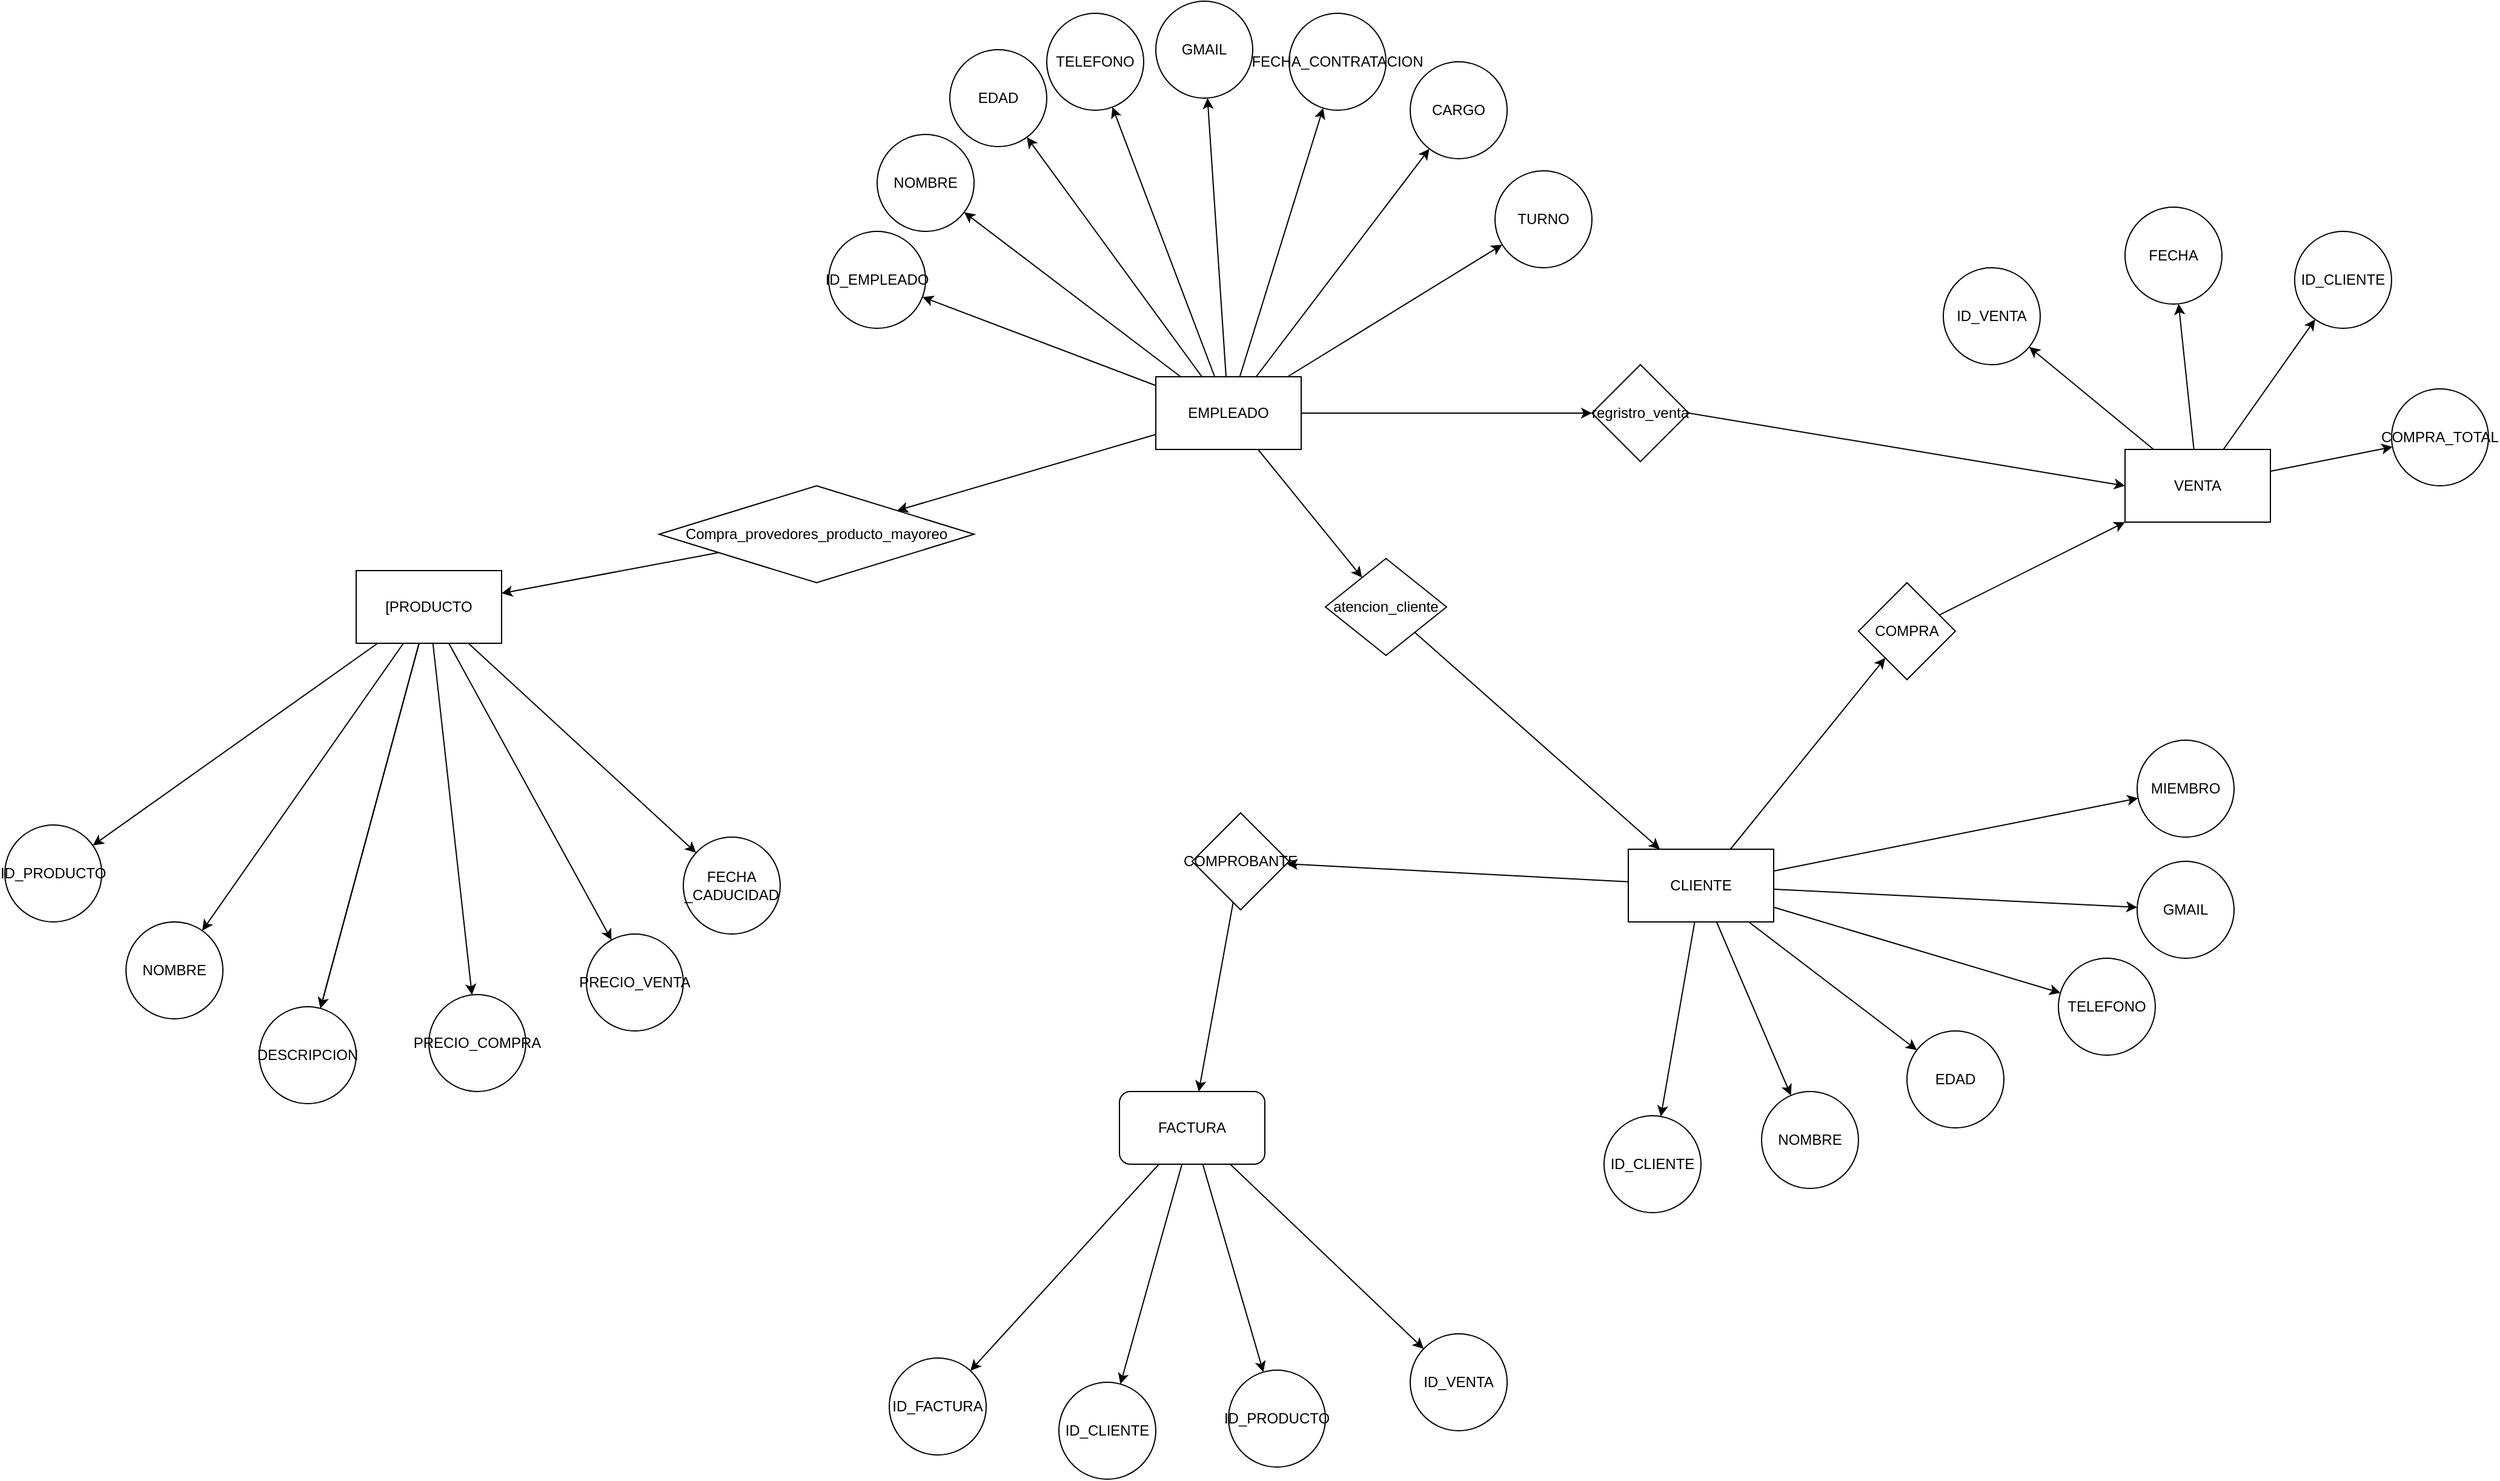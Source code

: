 <mxfile>
    <diagram id="KAITdoHDz1CA9k-zbrS9" name="DIagrama">
        <mxGraphModel dx="1596" dy="1759" grid="1" gridSize="10" guides="1" tooltips="1" connect="1" arrows="1" fold="1" page="1" pageScale="1" pageWidth="850" pageHeight="1100" math="0" shadow="0">
            <root>
                <mxCell id="0"/>
                <mxCell id="1" parent="0"/>
                <mxCell id="4" value="" style="edgeStyle=none;html=1;" parent="1" source="2" target="3" edge="1">
                    <mxGeometry relative="1" as="geometry"/>
                </mxCell>
                <mxCell id="6" value="" style="edgeStyle=none;html=1;" parent="1" source="2" target="5" edge="1">
                    <mxGeometry relative="1" as="geometry"/>
                </mxCell>
                <mxCell id="8" value="" style="edgeStyle=none;html=1;" parent="1" source="2" target="7" edge="1">
                    <mxGeometry relative="1" as="geometry"/>
                </mxCell>
                <mxCell id="10" value="" style="edgeStyle=none;html=1;" parent="1" source="2" target="9" edge="1">
                    <mxGeometry relative="1" as="geometry"/>
                </mxCell>
                <mxCell id="12" value="" style="edgeStyle=none;html=1;" parent="1" source="2" target="11" edge="1">
                    <mxGeometry relative="1" as="geometry"/>
                </mxCell>
                <mxCell id="14" value="" style="edgeStyle=none;html=1;" parent="1" source="2" target="13" edge="1">
                    <mxGeometry relative="1" as="geometry"/>
                </mxCell>
                <mxCell id="16" value="" style="edgeStyle=none;html=1;" parent="1" source="2" target="15" edge="1">
                    <mxGeometry relative="1" as="geometry"/>
                </mxCell>
                <mxCell id="18" value="" style="edgeStyle=none;html=1;" parent="1" source="2" target="17" edge="1">
                    <mxGeometry relative="1" as="geometry"/>
                </mxCell>
                <mxCell id="20" value="" style="edgeStyle=none;html=1;" parent="1" source="2" target="19" edge="1">
                    <mxGeometry relative="1" as="geometry"/>
                </mxCell>
                <mxCell id="22" value="" style="edgeStyle=none;html=1;" parent="1" source="2" target="21" edge="1">
                    <mxGeometry relative="1" as="geometry"/>
                </mxCell>
                <mxCell id="5SLSuMoJE87wLWw-DFAX-82" value="" style="edgeStyle=none;html=1;" parent="1" source="2" target="5SLSuMoJE87wLWw-DFAX-81" edge="1">
                    <mxGeometry relative="1" as="geometry"/>
                </mxCell>
                <mxCell id="2" value="EMPLEADO" style="whiteSpace=wrap;html=1;" parent="1" vertex="1">
                    <mxGeometry x="330" y="300" width="120" height="60" as="geometry"/>
                </mxCell>
                <mxCell id="3" value="ID_EMPLEADO" style="ellipse;whiteSpace=wrap;html=1;" parent="1" vertex="1">
                    <mxGeometry x="60" y="180" width="80" height="80" as="geometry"/>
                </mxCell>
                <mxCell id="5" value="NOMBRE" style="ellipse;whiteSpace=wrap;html=1;" parent="1" vertex="1">
                    <mxGeometry x="100" y="100" width="80" height="80" as="geometry"/>
                </mxCell>
                <mxCell id="7" value="EDAD" style="ellipse;whiteSpace=wrap;html=1;" parent="1" vertex="1">
                    <mxGeometry x="160" y="30" width="80" height="80" as="geometry"/>
                </mxCell>
                <mxCell id="9" value="TELEFONO" style="ellipse;whiteSpace=wrap;html=1;" parent="1" vertex="1">
                    <mxGeometry x="240" width="80" height="80" as="geometry"/>
                </mxCell>
                <mxCell id="11" value="GMAIL" style="ellipse;whiteSpace=wrap;html=1;" parent="1" vertex="1">
                    <mxGeometry x="330" y="-10" width="80" height="80" as="geometry"/>
                </mxCell>
                <mxCell id="13" value="FECHA_CONTRATACION" style="ellipse;whiteSpace=wrap;html=1;" parent="1" vertex="1">
                    <mxGeometry x="440" width="80" height="80" as="geometry"/>
                </mxCell>
                <mxCell id="15" value="CARGO" style="ellipse;whiteSpace=wrap;html=1;" parent="1" vertex="1">
                    <mxGeometry x="540" y="40" width="80" height="80" as="geometry"/>
                </mxCell>
                <mxCell id="17" value="TURNO" style="ellipse;whiteSpace=wrap;html=1;" parent="1" vertex="1">
                    <mxGeometry x="610" y="130" width="80" height="80" as="geometry"/>
                </mxCell>
                <mxCell id="39" value="" style="edgeStyle=none;html=1;" parent="1" source="19" target="38" edge="1">
                    <mxGeometry relative="1" as="geometry"/>
                </mxCell>
                <mxCell id="19" value="atencion_cliente" style="rhombus;whiteSpace=wrap;html=1;" parent="1" vertex="1">
                    <mxGeometry x="470" y="450" width="100" height="80" as="geometry"/>
                </mxCell>
                <mxCell id="24" value="" style="edgeStyle=none;html=1;" parent="1" source="21" target="23" edge="1">
                    <mxGeometry relative="1" as="geometry"/>
                </mxCell>
                <mxCell id="21" value="Compra_provedores_producto_mayoreo" style="rhombus;whiteSpace=wrap;html=1;" parent="1" vertex="1">
                    <mxGeometry x="-80" y="390" width="260" height="80" as="geometry"/>
                </mxCell>
                <mxCell id="26" value="" style="edgeStyle=none;html=1;" parent="1" source="23" target="25" edge="1">
                    <mxGeometry relative="1" as="geometry"/>
                </mxCell>
                <mxCell id="28" value="" style="edgeStyle=none;html=1;" parent="1" source="23" target="27" edge="1">
                    <mxGeometry relative="1" as="geometry"/>
                </mxCell>
                <mxCell id="30" value="" style="edgeStyle=none;html=1;" parent="1" source="23" target="29" edge="1">
                    <mxGeometry relative="1" as="geometry"/>
                </mxCell>
                <mxCell id="31" value="" style="edgeStyle=none;html=1;" parent="1" source="23" target="29" edge="1">
                    <mxGeometry relative="1" as="geometry"/>
                </mxCell>
                <mxCell id="33" value="" style="edgeStyle=none;html=1;" parent="1" source="23" target="32" edge="1">
                    <mxGeometry relative="1" as="geometry"/>
                </mxCell>
                <mxCell id="35" value="" style="edgeStyle=none;html=1;" parent="1" source="23" target="34" edge="1">
                    <mxGeometry relative="1" as="geometry"/>
                </mxCell>
                <mxCell id="37" value="" style="edgeStyle=none;html=1;" parent="1" source="23" target="36" edge="1">
                    <mxGeometry relative="1" as="geometry"/>
                </mxCell>
                <mxCell id="23" value="[PRODUCTO" style="whiteSpace=wrap;html=1;" parent="1" vertex="1">
                    <mxGeometry x="-330" y="460" width="120" height="60" as="geometry"/>
                </mxCell>
                <mxCell id="25" value="ID_PRODUCTO" style="ellipse;whiteSpace=wrap;html=1;" parent="1" vertex="1">
                    <mxGeometry x="-620" y="670" width="80" height="80" as="geometry"/>
                </mxCell>
                <mxCell id="27" value="NOMBRE" style="ellipse;whiteSpace=wrap;html=1;" parent="1" vertex="1">
                    <mxGeometry x="-520" y="750" width="80" height="80" as="geometry"/>
                </mxCell>
                <mxCell id="29" value="DESCRIPCION" style="ellipse;whiteSpace=wrap;html=1;" parent="1" vertex="1">
                    <mxGeometry x="-410" y="820" width="80" height="80" as="geometry"/>
                </mxCell>
                <mxCell id="32" value="PRECIO_COMPRA" style="ellipse;whiteSpace=wrap;html=1;" parent="1" vertex="1">
                    <mxGeometry x="-270" y="810" width="80" height="80" as="geometry"/>
                </mxCell>
                <mxCell id="34" value="PRECIO_VENTA" style="ellipse;whiteSpace=wrap;html=1;" parent="1" vertex="1">
                    <mxGeometry x="-140" y="760" width="80" height="80" as="geometry"/>
                </mxCell>
                <mxCell id="36" value="FECHA _CADUCIDAD" style="ellipse;whiteSpace=wrap;html=1;" parent="1" vertex="1">
                    <mxGeometry x="-60" y="680" width="80" height="80" as="geometry"/>
                </mxCell>
                <mxCell id="41" value="" style="edgeStyle=none;html=1;" parent="1" source="38" target="40" edge="1">
                    <mxGeometry relative="1" as="geometry"/>
                </mxCell>
                <mxCell id="43" value="" style="edgeStyle=none;html=1;" parent="1" source="38" target="42" edge="1">
                    <mxGeometry relative="1" as="geometry"/>
                </mxCell>
                <mxCell id="45" value="" style="edgeStyle=none;html=1;" parent="1" source="38" target="44" edge="1">
                    <mxGeometry relative="1" as="geometry"/>
                </mxCell>
                <mxCell id="48" value="" style="edgeStyle=none;html=1;" parent="1" source="38" target="47" edge="1">
                    <mxGeometry relative="1" as="geometry"/>
                </mxCell>
                <mxCell id="50" value="" style="edgeStyle=none;html=1;" parent="1" source="38" target="49" edge="1">
                    <mxGeometry relative="1" as="geometry"/>
                </mxCell>
                <mxCell id="52" value="" style="edgeStyle=none;html=1;" parent="1" source="38" target="51" edge="1">
                    <mxGeometry relative="1" as="geometry"/>
                </mxCell>
                <mxCell id="56" value="" style="edgeStyle=none;html=1;" parent="1" source="38" target="55" edge="1">
                    <mxGeometry relative="1" as="geometry"/>
                </mxCell>
                <mxCell id="cjuGwHoxbU9ITnp2eZ9m-81" value="" style="edgeStyle=none;html=1;" parent="1" source="38" target="cjuGwHoxbU9ITnp2eZ9m-80" edge="1">
                    <mxGeometry relative="1" as="geometry"/>
                </mxCell>
                <mxCell id="38" value="CLIENTE" style="whiteSpace=wrap;html=1;" parent="1" vertex="1">
                    <mxGeometry x="720" y="690" width="120" height="60" as="geometry"/>
                </mxCell>
                <mxCell id="40" value="ID_CLIENTE" style="ellipse;whiteSpace=wrap;html=1;" parent="1" vertex="1">
                    <mxGeometry x="700" y="910" width="80" height="80" as="geometry"/>
                </mxCell>
                <mxCell id="42" value="NOMBRE" style="ellipse;whiteSpace=wrap;html=1;" parent="1" vertex="1">
                    <mxGeometry x="830" y="890" width="80" height="80" as="geometry"/>
                </mxCell>
                <mxCell id="44" value="GMAIL" style="ellipse;whiteSpace=wrap;html=1;" parent="1" vertex="1">
                    <mxGeometry x="1140" y="700" width="80" height="80" as="geometry"/>
                </mxCell>
                <mxCell id="47" value="TELEFONO" style="ellipse;whiteSpace=wrap;html=1;" parent="1" vertex="1">
                    <mxGeometry x="1075" y="780" width="80" height="80" as="geometry"/>
                </mxCell>
                <mxCell id="49" value="MIEMBRO" style="ellipse;whiteSpace=wrap;html=1;" parent="1" vertex="1">
                    <mxGeometry x="1140" y="600" width="80" height="80" as="geometry"/>
                </mxCell>
                <mxCell id="54" value="" style="edgeStyle=none;html=1;" parent="1" source="51" target="53" edge="1">
                    <mxGeometry relative="1" as="geometry"/>
                </mxCell>
                <mxCell id="51" value="COMPRA" style="rhombus;whiteSpace=wrap;html=1;" parent="1" vertex="1">
                    <mxGeometry x="910" y="470" width="80" height="80" as="geometry"/>
                </mxCell>
                <mxCell id="60" value="" style="edgeStyle=none;html=1;" parent="1" source="53" target="59" edge="1">
                    <mxGeometry relative="1" as="geometry"/>
                </mxCell>
                <mxCell id="62" value="" style="edgeStyle=none;html=1;" parent="1" source="53" target="61" edge="1">
                    <mxGeometry relative="1" as="geometry"/>
                </mxCell>
                <mxCell id="64" value="" style="edgeStyle=none;html=1;" parent="1" source="53" target="63" edge="1">
                    <mxGeometry relative="1" as="geometry"/>
                </mxCell>
                <mxCell id="66" value="" style="edgeStyle=none;html=1;" parent="1" source="53" target="65" edge="1">
                    <mxGeometry relative="1" as="geometry"/>
                </mxCell>
                <mxCell id="53" value="VENTA" style="whiteSpace=wrap;html=1;" parent="1" vertex="1">
                    <mxGeometry x="1130" y="360" width="120" height="60" as="geometry"/>
                </mxCell>
                <mxCell id="58" value="" style="edgeStyle=none;html=1;" parent="1" source="55" target="57" edge="1">
                    <mxGeometry relative="1" as="geometry"/>
                </mxCell>
                <mxCell id="55" value="COMPROBANTE" style="rhombus;whiteSpace=wrap;html=1;" parent="1" vertex="1">
                    <mxGeometry x="360" y="660" width="80" height="80" as="geometry"/>
                </mxCell>
                <mxCell id="70" value="" style="edgeStyle=none;html=1;" parent="1" source="57" target="69" edge="1">
                    <mxGeometry relative="1" as="geometry"/>
                </mxCell>
                <mxCell id="72" value="" style="edgeStyle=none;html=1;" parent="1" source="57" target="71" edge="1">
                    <mxGeometry relative="1" as="geometry"/>
                </mxCell>
                <mxCell id="78" value="" style="edgeStyle=none;html=1;" parent="1" source="57" target="77" edge="1">
                    <mxGeometry relative="1" as="geometry"/>
                </mxCell>
                <mxCell id="80" value="" style="edgeStyle=none;html=1;" parent="1" source="57" target="79" edge="1">
                    <mxGeometry relative="1" as="geometry"/>
                </mxCell>
                <mxCell id="57" value="FACTURA" style="rounded=1;whiteSpace=wrap;html=1;" parent="1" vertex="1">
                    <mxGeometry x="300" y="890" width="120" height="60" as="geometry"/>
                </mxCell>
                <mxCell id="59" value="ID_VENTA" style="ellipse;whiteSpace=wrap;html=1;" parent="1" vertex="1">
                    <mxGeometry x="980" y="210" width="80" height="80" as="geometry"/>
                </mxCell>
                <mxCell id="61" value="FECHA" style="ellipse;whiteSpace=wrap;html=1;" parent="1" vertex="1">
                    <mxGeometry x="1130" y="160" width="80" height="80" as="geometry"/>
                </mxCell>
                <mxCell id="63" value="ID_CLIENTE" style="ellipse;whiteSpace=wrap;html=1;" parent="1" vertex="1">
                    <mxGeometry x="1270" y="180" width="80" height="80" as="geometry"/>
                </mxCell>
                <mxCell id="65" value="COMPRA_TOTAL" style="ellipse;whiteSpace=wrap;html=1;" parent="1" vertex="1">
                    <mxGeometry x="1350" y="310" width="80" height="80" as="geometry"/>
                </mxCell>
                <mxCell id="69" value="ID_FACTURA" style="ellipse;whiteSpace=wrap;html=1;rounded=1;" parent="1" vertex="1">
                    <mxGeometry x="110" y="1110" width="80" height="80" as="geometry"/>
                </mxCell>
                <mxCell id="71" value="ID_CLIENTE" style="ellipse;whiteSpace=wrap;html=1;rounded=1;" parent="1" vertex="1">
                    <mxGeometry x="250" y="1130" width="80" height="80" as="geometry"/>
                </mxCell>
                <mxCell id="77" value="ID_PRODUCTO" style="ellipse;whiteSpace=wrap;html=1;rounded=1;" parent="1" vertex="1">
                    <mxGeometry x="390" y="1120" width="80" height="80" as="geometry"/>
                </mxCell>
                <mxCell id="79" value="ID_VENTA" style="ellipse;whiteSpace=wrap;html=1;rounded=1;" parent="1" vertex="1">
                    <mxGeometry x="540" y="1090" width="80" height="80" as="geometry"/>
                </mxCell>
                <mxCell id="cjuGwHoxbU9ITnp2eZ9m-80" value="EDAD" style="ellipse;whiteSpace=wrap;html=1;" parent="1" vertex="1">
                    <mxGeometry x="950" y="840" width="80" height="80" as="geometry"/>
                </mxCell>
                <mxCell id="5SLSuMoJE87wLWw-DFAX-83" style="edgeStyle=none;html=1;exitX=1;exitY=0.5;exitDx=0;exitDy=0;entryX=0;entryY=0.5;entryDx=0;entryDy=0;" parent="1" source="5SLSuMoJE87wLWw-DFAX-81" target="53" edge="1">
                    <mxGeometry relative="1" as="geometry"/>
                </mxCell>
                <mxCell id="5SLSuMoJE87wLWw-DFAX-81" value="regristro_venta" style="rhombus;whiteSpace=wrap;html=1;" parent="1" vertex="1">
                    <mxGeometry x="690" y="290" width="80" height="80" as="geometry"/>
                </mxCell>
            </root>
        </mxGraphModel>
    </diagram>
    <diagram id="vQ-K1r9YRiDV_854x08m" name="tabla-identidad_relacion">
        <mxGraphModel dx="1635" dy="694" grid="1" gridSize="10" guides="1" tooltips="1" connect="1" arrows="1" fold="1" page="1" pageScale="1" pageWidth="850" pageHeight="1100" math="0" shadow="0">
            <root>
                <mxCell id="0"/>
                <mxCell id="1" parent="0"/>
                <mxCell id="O-jQnwxsiilu7QEKwEUl-1" value="producto" style="shape=table;startSize=30;container=1;collapsible=1;childLayout=tableLayout;fixedRows=1;rowLines=0;fontStyle=1;align=center;resizeLast=1;" parent="1" vertex="1">
                    <mxGeometry x="-250" y="760" width="280" height="210" as="geometry"/>
                </mxCell>
                <mxCell id="O-jQnwxsiilu7QEKwEUl-2" value="" style="shape=tableRow;horizontal=0;startSize=0;swimlaneHead=0;swimlaneBody=0;fillColor=none;collapsible=0;dropTarget=0;points=[[0,0.5],[1,0.5]];portConstraint=eastwest;top=0;left=0;right=0;bottom=1;" parent="O-jQnwxsiilu7QEKwEUl-1" vertex="1">
                    <mxGeometry y="30" width="280" height="30" as="geometry"/>
                </mxCell>
                <mxCell id="O-jQnwxsiilu7QEKwEUl-3" value="PK" style="shape=partialRectangle;connectable=0;fillColor=none;top=0;left=0;bottom=0;right=0;fontStyle=1;overflow=hidden;" parent="O-jQnwxsiilu7QEKwEUl-2" vertex="1">
                    <mxGeometry width="30" height="30" as="geometry">
                        <mxRectangle width="30" height="30" as="alternateBounds"/>
                    </mxGeometry>
                </mxCell>
                <mxCell id="O-jQnwxsiilu7QEKwEUl-4" value="id_producto" style="shape=partialRectangle;connectable=0;fillColor=none;top=0;left=0;bottom=0;right=0;align=left;spacingLeft=6;fontStyle=5;overflow=hidden;" parent="O-jQnwxsiilu7QEKwEUl-2" vertex="1">
                    <mxGeometry x="30" width="250" height="30" as="geometry">
                        <mxRectangle width="250" height="30" as="alternateBounds"/>
                    </mxGeometry>
                </mxCell>
                <mxCell id="O-jQnwxsiilu7QEKwEUl-5" value="" style="shape=tableRow;horizontal=0;startSize=0;swimlaneHead=0;swimlaneBody=0;fillColor=none;collapsible=0;dropTarget=0;points=[[0,0.5],[1,0.5]];portConstraint=eastwest;top=0;left=0;right=0;bottom=0;" parent="O-jQnwxsiilu7QEKwEUl-1" vertex="1">
                    <mxGeometry y="60" width="280" height="30" as="geometry"/>
                </mxCell>
                <mxCell id="O-jQnwxsiilu7QEKwEUl-6" value="" style="shape=partialRectangle;connectable=0;fillColor=none;top=0;left=0;bottom=0;right=0;editable=1;overflow=hidden;" parent="O-jQnwxsiilu7QEKwEUl-5" vertex="1">
                    <mxGeometry width="30" height="30" as="geometry">
                        <mxRectangle width="30" height="30" as="alternateBounds"/>
                    </mxGeometry>
                </mxCell>
                <mxCell id="O-jQnwxsiilu7QEKwEUl-7" value="nombreP varchar(50) not null" style="shape=partialRectangle;connectable=0;fillColor=none;top=0;left=0;bottom=0;right=0;align=left;spacingLeft=6;overflow=hidden;" parent="O-jQnwxsiilu7QEKwEUl-5" vertex="1">
                    <mxGeometry x="30" width="250" height="30" as="geometry">
                        <mxRectangle width="250" height="30" as="alternateBounds"/>
                    </mxGeometry>
                </mxCell>
                <mxCell id="O-jQnwxsiilu7QEKwEUl-8" value="" style="shape=tableRow;horizontal=0;startSize=0;swimlaneHead=0;swimlaneBody=0;fillColor=none;collapsible=0;dropTarget=0;points=[[0,0.5],[1,0.5]];portConstraint=eastwest;top=0;left=0;right=0;bottom=0;" parent="O-jQnwxsiilu7QEKwEUl-1" vertex="1">
                    <mxGeometry y="90" width="280" height="30" as="geometry"/>
                </mxCell>
                <mxCell id="O-jQnwxsiilu7QEKwEUl-9" value="" style="shape=partialRectangle;connectable=0;fillColor=none;top=0;left=0;bottom=0;right=0;editable=1;overflow=hidden;" parent="O-jQnwxsiilu7QEKwEUl-8" vertex="1">
                    <mxGeometry width="30" height="30" as="geometry">
                        <mxRectangle width="30" height="30" as="alternateBounds"/>
                    </mxGeometry>
                </mxCell>
                <mxCell id="O-jQnwxsiilu7QEKwEUl-10" value="Descripccion varchar(100)not null" style="shape=partialRectangle;connectable=0;fillColor=none;top=0;left=0;bottom=0;right=0;align=left;spacingLeft=6;overflow=hidden;" parent="O-jQnwxsiilu7QEKwEUl-8" vertex="1">
                    <mxGeometry x="30" width="250" height="30" as="geometry">
                        <mxRectangle width="250" height="30" as="alternateBounds"/>
                    </mxGeometry>
                </mxCell>
                <mxCell id="O-jQnwxsiilu7QEKwEUl-11" value="" style="shape=tableRow;horizontal=0;startSize=0;swimlaneHead=0;swimlaneBody=0;fillColor=none;collapsible=0;dropTarget=0;points=[[0,0.5],[1,0.5]];portConstraint=eastwest;top=0;left=0;right=0;bottom=0;" parent="O-jQnwxsiilu7QEKwEUl-1" vertex="1">
                    <mxGeometry y="120" width="280" height="30" as="geometry"/>
                </mxCell>
                <mxCell id="O-jQnwxsiilu7QEKwEUl-12" value="" style="shape=partialRectangle;connectable=0;fillColor=none;top=0;left=0;bottom=0;right=0;editable=1;overflow=hidden;" parent="O-jQnwxsiilu7QEKwEUl-11" vertex="1">
                    <mxGeometry width="30" height="30" as="geometry">
                        <mxRectangle width="30" height="30" as="alternateBounds"/>
                    </mxGeometry>
                </mxCell>
                <mxCell id="O-jQnwxsiilu7QEKwEUl-13" value="precio_compra varchar(10)not null" style="shape=partialRectangle;connectable=0;fillColor=none;top=0;left=0;bottom=0;right=0;align=left;spacingLeft=6;overflow=hidden;" parent="O-jQnwxsiilu7QEKwEUl-11" vertex="1">
                    <mxGeometry x="30" width="250" height="30" as="geometry">
                        <mxRectangle width="250" height="30" as="alternateBounds"/>
                    </mxGeometry>
                </mxCell>
                <mxCell id="V_C78a-hYO8oT2ChSjft-1" style="shape=tableRow;horizontal=0;startSize=0;swimlaneHead=0;swimlaneBody=0;fillColor=none;collapsible=0;dropTarget=0;points=[[0,0.5],[1,0.5]];portConstraint=eastwest;top=0;left=0;right=0;bottom=0;" parent="O-jQnwxsiilu7QEKwEUl-1" vertex="1">
                    <mxGeometry y="150" width="280" height="30" as="geometry"/>
                </mxCell>
                <mxCell id="V_C78a-hYO8oT2ChSjft-2" style="shape=partialRectangle;connectable=0;fillColor=none;top=0;left=0;bottom=0;right=0;editable=1;overflow=hidden;" parent="V_C78a-hYO8oT2ChSjft-1" vertex="1">
                    <mxGeometry width="30" height="30" as="geometry">
                        <mxRectangle width="30" height="30" as="alternateBounds"/>
                    </mxGeometry>
                </mxCell>
                <mxCell id="V_C78a-hYO8oT2ChSjft-3" value="precio_venta varchar(10)not null" style="shape=partialRectangle;connectable=0;fillColor=none;top=0;left=0;bottom=0;right=0;align=left;spacingLeft=6;overflow=hidden;" parent="V_C78a-hYO8oT2ChSjft-1" vertex="1">
                    <mxGeometry x="30" width="250" height="30" as="geometry">
                        <mxRectangle width="250" height="30" as="alternateBounds"/>
                    </mxGeometry>
                </mxCell>
                <mxCell id="V_C78a-hYO8oT2ChSjft-4" style="shape=tableRow;horizontal=0;startSize=0;swimlaneHead=0;swimlaneBody=0;fillColor=none;collapsible=0;dropTarget=0;points=[[0,0.5],[1,0.5]];portConstraint=eastwest;top=0;left=0;right=0;bottom=0;" parent="O-jQnwxsiilu7QEKwEUl-1" vertex="1">
                    <mxGeometry y="180" width="280" height="30" as="geometry"/>
                </mxCell>
                <mxCell id="V_C78a-hYO8oT2ChSjft-5" style="shape=partialRectangle;connectable=0;fillColor=none;top=0;left=0;bottom=0;right=0;editable=1;overflow=hidden;" parent="V_C78a-hYO8oT2ChSjft-4" vertex="1">
                    <mxGeometry width="30" height="30" as="geometry">
                        <mxRectangle width="30" height="30" as="alternateBounds"/>
                    </mxGeometry>
                </mxCell>
                <mxCell id="V_C78a-hYO8oT2ChSjft-6" value="Fecha_Caducidad varchar(50) not null" style="shape=partialRectangle;connectable=0;fillColor=none;top=0;left=0;bottom=0;right=0;align=left;spacingLeft=6;overflow=hidden;" parent="V_C78a-hYO8oT2ChSjft-4" vertex="1">
                    <mxGeometry x="30" width="250" height="30" as="geometry">
                        <mxRectangle width="250" height="30" as="alternateBounds"/>
                    </mxGeometry>
                </mxCell>
                <mxCell id="O-jQnwxsiilu7QEKwEUl-14" value="empleado" style="shape=table;startSize=30;container=1;collapsible=1;childLayout=tableLayout;fixedRows=1;rowLines=0;fontStyle=1;align=center;resizeLast=1;" parent="1" vertex="1">
                    <mxGeometry x="-440" y="320" width="370" height="330" as="geometry">
                        <mxRectangle x="90" y="140" width="100" height="30" as="alternateBounds"/>
                    </mxGeometry>
                </mxCell>
                <mxCell id="O-jQnwxsiilu7QEKwEUl-15" value="" style="shape=tableRow;horizontal=0;startSize=0;swimlaneHead=0;swimlaneBody=0;fillColor=none;collapsible=0;dropTarget=0;points=[[0,0.5],[1,0.5]];portConstraint=eastwest;top=0;left=0;right=0;bottom=1;" parent="O-jQnwxsiilu7QEKwEUl-14" vertex="1">
                    <mxGeometry y="30" width="370" height="30" as="geometry"/>
                </mxCell>
                <mxCell id="O-jQnwxsiilu7QEKwEUl-16" value="PK" style="shape=partialRectangle;connectable=0;fillColor=none;top=0;left=0;bottom=0;right=0;fontStyle=1;overflow=hidden;" parent="O-jQnwxsiilu7QEKwEUl-15" vertex="1">
                    <mxGeometry width="30" height="30" as="geometry">
                        <mxRectangle width="30" height="30" as="alternateBounds"/>
                    </mxGeometry>
                </mxCell>
                <mxCell id="O-jQnwxsiilu7QEKwEUl-17" value="id_empleado" style="shape=partialRectangle;connectable=0;fillColor=none;top=0;left=0;bottom=0;right=0;align=left;spacingLeft=6;fontStyle=5;overflow=hidden;" parent="O-jQnwxsiilu7QEKwEUl-15" vertex="1">
                    <mxGeometry x="30" width="340" height="30" as="geometry">
                        <mxRectangle width="340" height="30" as="alternateBounds"/>
                    </mxGeometry>
                </mxCell>
                <mxCell id="O-jQnwxsiilu7QEKwEUl-18" value="" style="shape=tableRow;horizontal=0;startSize=0;swimlaneHead=0;swimlaneBody=0;fillColor=none;collapsible=0;dropTarget=0;points=[[0,0.5],[1,0.5]];portConstraint=eastwest;top=0;left=0;right=0;bottom=0;" parent="O-jQnwxsiilu7QEKwEUl-14" vertex="1">
                    <mxGeometry y="60" width="370" height="30" as="geometry"/>
                </mxCell>
                <mxCell id="O-jQnwxsiilu7QEKwEUl-19" value="" style="shape=partialRectangle;connectable=0;fillColor=none;top=0;left=0;bottom=0;right=0;editable=1;overflow=hidden;" parent="O-jQnwxsiilu7QEKwEUl-18" vertex="1">
                    <mxGeometry width="30" height="30" as="geometry">
                        <mxRectangle width="30" height="30" as="alternateBounds"/>
                    </mxGeometry>
                </mxCell>
                <mxCell id="O-jQnwxsiilu7QEKwEUl-20" value="nombreE varchar(50) not null" style="shape=partialRectangle;connectable=0;fillColor=none;top=0;left=0;bottom=0;right=0;align=left;spacingLeft=6;overflow=hidden;" parent="O-jQnwxsiilu7QEKwEUl-18" vertex="1">
                    <mxGeometry x="30" width="340" height="30" as="geometry">
                        <mxRectangle width="340" height="30" as="alternateBounds"/>
                    </mxGeometry>
                </mxCell>
                <mxCell id="O-jQnwxsiilu7QEKwEUl-21" value="" style="shape=tableRow;horizontal=0;startSize=0;swimlaneHead=0;swimlaneBody=0;fillColor=none;collapsible=0;dropTarget=0;points=[[0,0.5],[1,0.5]];portConstraint=eastwest;top=0;left=0;right=0;bottom=0;" parent="O-jQnwxsiilu7QEKwEUl-14" vertex="1">
                    <mxGeometry y="90" width="370" height="30" as="geometry"/>
                </mxCell>
                <mxCell id="O-jQnwxsiilu7QEKwEUl-22" value="" style="shape=partialRectangle;connectable=0;fillColor=none;top=0;left=0;bottom=0;right=0;editable=1;overflow=hidden;" parent="O-jQnwxsiilu7QEKwEUl-21" vertex="1">
                    <mxGeometry width="30" height="30" as="geometry">
                        <mxRectangle width="30" height="30" as="alternateBounds"/>
                    </mxGeometry>
                </mxCell>
                <mxCell id="O-jQnwxsiilu7QEKwEUl-23" value="edad varchar(3)not null" style="shape=partialRectangle;connectable=0;fillColor=none;top=0;left=0;bottom=0;right=0;align=left;spacingLeft=6;overflow=hidden;" parent="O-jQnwxsiilu7QEKwEUl-21" vertex="1">
                    <mxGeometry x="30" width="340" height="30" as="geometry">
                        <mxRectangle width="340" height="30" as="alternateBounds"/>
                    </mxGeometry>
                </mxCell>
                <mxCell id="O-jQnwxsiilu7QEKwEUl-24" value="" style="shape=tableRow;horizontal=0;startSize=0;swimlaneHead=0;swimlaneBody=0;fillColor=none;collapsible=0;dropTarget=0;points=[[0,0.5],[1,0.5]];portConstraint=eastwest;top=0;left=0;right=0;bottom=0;" parent="O-jQnwxsiilu7QEKwEUl-14" vertex="1">
                    <mxGeometry y="120" width="370" height="30" as="geometry"/>
                </mxCell>
                <mxCell id="O-jQnwxsiilu7QEKwEUl-25" value="" style="shape=partialRectangle;connectable=0;fillColor=none;top=0;left=0;bottom=0;right=0;editable=1;overflow=hidden;" parent="O-jQnwxsiilu7QEKwEUl-24" vertex="1">
                    <mxGeometry width="30" height="30" as="geometry">
                        <mxRectangle width="30" height="30" as="alternateBounds"/>
                    </mxGeometry>
                </mxCell>
                <mxCell id="O-jQnwxsiilu7QEKwEUl-26" value="telefono varchar(10)not null" style="shape=partialRectangle;connectable=0;fillColor=none;top=0;left=0;bottom=0;right=0;align=left;spacingLeft=6;overflow=hidden;" parent="O-jQnwxsiilu7QEKwEUl-24" vertex="1">
                    <mxGeometry x="30" width="340" height="30" as="geometry">
                        <mxRectangle width="340" height="30" as="alternateBounds"/>
                    </mxGeometry>
                </mxCell>
                <mxCell id="V_C78a-hYO8oT2ChSjft-7" value="" style="shape=tableRow;horizontal=0;startSize=0;swimlaneHead=0;swimlaneBody=0;fillColor=none;collapsible=0;dropTarget=0;points=[[0,0.5],[1,0.5]];portConstraint=eastwest;top=0;left=0;right=0;bottom=0;" parent="O-jQnwxsiilu7QEKwEUl-14" vertex="1">
                    <mxGeometry y="150" width="370" height="30" as="geometry"/>
                </mxCell>
                <mxCell id="V_C78a-hYO8oT2ChSjft-8" value="" style="shape=partialRectangle;connectable=0;fillColor=none;top=0;left=0;bottom=0;right=0;editable=1;overflow=hidden;" parent="V_C78a-hYO8oT2ChSjft-7" vertex="1">
                    <mxGeometry width="30" height="30" as="geometry">
                        <mxRectangle width="30" height="30" as="alternateBounds"/>
                    </mxGeometry>
                </mxCell>
                <mxCell id="V_C78a-hYO8oT2ChSjft-9" value="telefono varchar(10)not null" style="shape=partialRectangle;connectable=0;fillColor=none;top=0;left=0;bottom=0;right=0;align=left;spacingLeft=6;overflow=hidden;" parent="V_C78a-hYO8oT2ChSjft-7" vertex="1">
                    <mxGeometry x="30" width="340" height="30" as="geometry">
                        <mxRectangle width="340" height="30" as="alternateBounds"/>
                    </mxGeometry>
                </mxCell>
                <mxCell id="ygcC2NMuRw1vX1dHDuek-1" style="shape=tableRow;horizontal=0;startSize=0;swimlaneHead=0;swimlaneBody=0;fillColor=none;collapsible=0;dropTarget=0;points=[[0,0.5],[1,0.5]];portConstraint=eastwest;top=0;left=0;right=0;bottom=0;" parent="O-jQnwxsiilu7QEKwEUl-14" vertex="1">
                    <mxGeometry y="180" width="370" height="30" as="geometry"/>
                </mxCell>
                <mxCell id="ygcC2NMuRw1vX1dHDuek-2" style="shape=partialRectangle;connectable=0;fillColor=none;top=0;left=0;bottom=0;right=0;editable=1;overflow=hidden;" parent="ygcC2NMuRw1vX1dHDuek-1" vertex="1">
                    <mxGeometry width="30" height="30" as="geometry">
                        <mxRectangle width="30" height="30" as="alternateBounds"/>
                    </mxGeometry>
                </mxCell>
                <mxCell id="ygcC2NMuRw1vX1dHDuek-3" value="email varchar(50)not null" style="shape=partialRectangle;connectable=0;fillColor=none;top=0;left=0;bottom=0;right=0;align=left;spacingLeft=6;overflow=hidden;" parent="ygcC2NMuRw1vX1dHDuek-1" vertex="1">
                    <mxGeometry x="30" width="340" height="30" as="geometry">
                        <mxRectangle width="340" height="30" as="alternateBounds"/>
                    </mxGeometry>
                </mxCell>
                <mxCell id="ygcC2NMuRw1vX1dHDuek-7" style="shape=tableRow;horizontal=0;startSize=0;swimlaneHead=0;swimlaneBody=0;fillColor=none;collapsible=0;dropTarget=0;points=[[0,0.5],[1,0.5]];portConstraint=eastwest;top=0;left=0;right=0;bottom=0;" parent="O-jQnwxsiilu7QEKwEUl-14" vertex="1">
                    <mxGeometry y="210" width="370" height="30" as="geometry"/>
                </mxCell>
                <mxCell id="ygcC2NMuRw1vX1dHDuek-8" style="shape=partialRectangle;connectable=0;fillColor=none;top=0;left=0;bottom=0;right=0;editable=1;overflow=hidden;" parent="ygcC2NMuRw1vX1dHDuek-7" vertex="1">
                    <mxGeometry width="30" height="30" as="geometry">
                        <mxRectangle width="30" height="30" as="alternateBounds"/>
                    </mxGeometry>
                </mxCell>
                <mxCell id="ygcC2NMuRw1vX1dHDuek-9" value="direccion varchar(100) not null" style="shape=partialRectangle;connectable=0;fillColor=none;top=0;left=0;bottom=0;right=0;align=left;spacingLeft=6;overflow=hidden;" parent="ygcC2NMuRw1vX1dHDuek-7" vertex="1">
                    <mxGeometry x="30" width="340" height="30" as="geometry">
                        <mxRectangle width="340" height="30" as="alternateBounds"/>
                    </mxGeometry>
                </mxCell>
                <mxCell id="ygcC2NMuRw1vX1dHDuek-4" style="shape=tableRow;horizontal=0;startSize=0;swimlaneHead=0;swimlaneBody=0;fillColor=none;collapsible=0;dropTarget=0;points=[[0,0.5],[1,0.5]];portConstraint=eastwest;top=0;left=0;right=0;bottom=0;" parent="O-jQnwxsiilu7QEKwEUl-14" vertex="1">
                    <mxGeometry y="240" width="370" height="30" as="geometry"/>
                </mxCell>
                <mxCell id="ygcC2NMuRw1vX1dHDuek-5" style="shape=partialRectangle;connectable=0;fillColor=none;top=0;left=0;bottom=0;right=0;editable=1;overflow=hidden;" parent="ygcC2NMuRw1vX1dHDuek-4" vertex="1">
                    <mxGeometry width="30" height="30" as="geometry">
                        <mxRectangle width="30" height="30" as="alternateBounds"/>
                    </mxGeometry>
                </mxCell>
                <mxCell id="ygcC2NMuRw1vX1dHDuek-6" value="fecha_contratacion varchar(50) NOT NULL" style="shape=partialRectangle;connectable=0;fillColor=none;top=0;left=0;bottom=0;right=0;align=left;spacingLeft=6;overflow=hidden;" parent="ygcC2NMuRw1vX1dHDuek-4" vertex="1">
                    <mxGeometry x="30" width="340" height="30" as="geometry">
                        <mxRectangle width="340" height="30" as="alternateBounds"/>
                    </mxGeometry>
                </mxCell>
                <mxCell id="JKB0btH6j45icd9QkJ9E-1" style="shape=tableRow;horizontal=0;startSize=0;swimlaneHead=0;swimlaneBody=0;fillColor=none;collapsible=0;dropTarget=0;points=[[0,0.5],[1,0.5]];portConstraint=eastwest;top=0;left=0;right=0;bottom=0;" parent="O-jQnwxsiilu7QEKwEUl-14" vertex="1">
                    <mxGeometry y="270" width="370" height="30" as="geometry"/>
                </mxCell>
                <mxCell id="JKB0btH6j45icd9QkJ9E-2" style="shape=partialRectangle;connectable=0;fillColor=none;top=0;left=0;bottom=0;right=0;editable=1;overflow=hidden;" parent="JKB0btH6j45icd9QkJ9E-1" vertex="1">
                    <mxGeometry width="30" height="30" as="geometry">
                        <mxRectangle width="30" height="30" as="alternateBounds"/>
                    </mxGeometry>
                </mxCell>
                <mxCell id="JKB0btH6j45icd9QkJ9E-3" value="turno enum('matutino','vespertino')" style="shape=partialRectangle;connectable=0;fillColor=none;top=0;left=0;bottom=0;right=0;align=left;spacingLeft=6;overflow=hidden;" parent="JKB0btH6j45icd9QkJ9E-1" vertex="1">
                    <mxGeometry x="30" width="340" height="30" as="geometry">
                        <mxRectangle width="340" height="30" as="alternateBounds"/>
                    </mxGeometry>
                </mxCell>
                <mxCell id="OJKyKQGAV-b5rBL14UOD-3" style="shape=tableRow;horizontal=0;startSize=0;swimlaneHead=0;swimlaneBody=0;fillColor=none;collapsible=0;dropTarget=0;points=[[0,0.5],[1,0.5]];portConstraint=eastwest;top=0;left=0;right=0;bottom=0;" parent="O-jQnwxsiilu7QEKwEUl-14" vertex="1">
                    <mxGeometry y="300" width="370" height="30" as="geometry"/>
                </mxCell>
                <mxCell id="OJKyKQGAV-b5rBL14UOD-4" style="shape=partialRectangle;connectable=0;fillColor=none;top=0;left=0;bottom=0;right=0;editable=1;overflow=hidden;" parent="OJKyKQGAV-b5rBL14UOD-3" vertex="1">
                    <mxGeometry width="30" height="30" as="geometry">
                        <mxRectangle width="30" height="30" as="alternateBounds"/>
                    </mxGeometry>
                </mxCell>
                <mxCell id="OJKyKQGAV-b5rBL14UOD-5" value="cargo enum('Gerente','Administrador','Empleado','Limpieza')" style="shape=partialRectangle;connectable=0;fillColor=none;top=0;left=0;bottom=0;right=0;align=left;spacingLeft=6;overflow=hidden;" parent="OJKyKQGAV-b5rBL14UOD-3" vertex="1">
                    <mxGeometry x="30" width="340" height="30" as="geometry">
                        <mxRectangle width="340" height="30" as="alternateBounds"/>
                    </mxGeometry>
                </mxCell>
                <mxCell id="0-u0YSfW-ICjUn3HmeKq-2" value="cliente" style="shape=table;startSize=30;container=1;collapsible=1;childLayout=tableLayout;fixedRows=1;rowLines=0;fontStyle=1;align=center;resizeLast=1;" parent="1" vertex="1">
                    <mxGeometry x="610" y="290" width="210" height="210" as="geometry"/>
                </mxCell>
                <mxCell id="0-u0YSfW-ICjUn3HmeKq-3" value="" style="shape=tableRow;horizontal=0;startSize=0;swimlaneHead=0;swimlaneBody=0;fillColor=none;collapsible=0;dropTarget=0;points=[[0,0.5],[1,0.5]];portConstraint=eastwest;top=0;left=0;right=0;bottom=1;" parent="0-u0YSfW-ICjUn3HmeKq-2" vertex="1">
                    <mxGeometry y="30" width="210" height="30" as="geometry"/>
                </mxCell>
                <mxCell id="0-u0YSfW-ICjUn3HmeKq-4" value="PK" style="shape=partialRectangle;connectable=0;fillColor=none;top=0;left=0;bottom=0;right=0;fontStyle=1;overflow=hidden;" parent="0-u0YSfW-ICjUn3HmeKq-3" vertex="1">
                    <mxGeometry width="30" height="30" as="geometry">
                        <mxRectangle width="30" height="30" as="alternateBounds"/>
                    </mxGeometry>
                </mxCell>
                <mxCell id="0-u0YSfW-ICjUn3HmeKq-5" value="id_cliente" style="shape=partialRectangle;connectable=0;fillColor=none;top=0;left=0;bottom=0;right=0;align=left;spacingLeft=6;fontStyle=5;overflow=hidden;" parent="0-u0YSfW-ICjUn3HmeKq-3" vertex="1">
                    <mxGeometry x="30" width="180" height="30" as="geometry">
                        <mxRectangle width="180" height="30" as="alternateBounds"/>
                    </mxGeometry>
                </mxCell>
                <mxCell id="0-u0YSfW-ICjUn3HmeKq-6" value="" style="shape=tableRow;horizontal=0;startSize=0;swimlaneHead=0;swimlaneBody=0;fillColor=none;collapsible=0;dropTarget=0;points=[[0,0.5],[1,0.5]];portConstraint=eastwest;top=0;left=0;right=0;bottom=0;" parent="0-u0YSfW-ICjUn3HmeKq-2" vertex="1">
                    <mxGeometry y="60" width="210" height="30" as="geometry"/>
                </mxCell>
                <mxCell id="0-u0YSfW-ICjUn3HmeKq-7" value="" style="shape=partialRectangle;connectable=0;fillColor=none;top=0;left=0;bottom=0;right=0;editable=1;overflow=hidden;" parent="0-u0YSfW-ICjUn3HmeKq-6" vertex="1">
                    <mxGeometry width="30" height="30" as="geometry">
                        <mxRectangle width="30" height="30" as="alternateBounds"/>
                    </mxGeometry>
                </mxCell>
                <mxCell id="0-u0YSfW-ICjUn3HmeKq-8" value="nombrec varchar(50) not null" style="shape=partialRectangle;connectable=0;fillColor=none;top=0;left=0;bottom=0;right=0;align=left;spacingLeft=6;overflow=hidden;" parent="0-u0YSfW-ICjUn3HmeKq-6" vertex="1">
                    <mxGeometry x="30" width="180" height="30" as="geometry">
                        <mxRectangle width="180" height="30" as="alternateBounds"/>
                    </mxGeometry>
                </mxCell>
                <mxCell id="0-u0YSfW-ICjUn3HmeKq-9" value="" style="shape=tableRow;horizontal=0;startSize=0;swimlaneHead=0;swimlaneBody=0;fillColor=none;collapsible=0;dropTarget=0;points=[[0,0.5],[1,0.5]];portConstraint=eastwest;top=0;left=0;right=0;bottom=0;" parent="0-u0YSfW-ICjUn3HmeKq-2" vertex="1">
                    <mxGeometry y="90" width="210" height="30" as="geometry"/>
                </mxCell>
                <mxCell id="0-u0YSfW-ICjUn3HmeKq-10" value="" style="shape=partialRectangle;connectable=0;fillColor=none;top=0;left=0;bottom=0;right=0;editable=1;overflow=hidden;" parent="0-u0YSfW-ICjUn3HmeKq-9" vertex="1">
                    <mxGeometry width="30" height="30" as="geometry">
                        <mxRectangle width="30" height="30" as="alternateBounds"/>
                    </mxGeometry>
                </mxCell>
                <mxCell id="0-u0YSfW-ICjUn3HmeKq-11" value="edad varchar(3)not null" style="shape=partialRectangle;connectable=0;fillColor=none;top=0;left=0;bottom=0;right=0;align=left;spacingLeft=6;overflow=hidden;" parent="0-u0YSfW-ICjUn3HmeKq-9" vertex="1">
                    <mxGeometry x="30" width="180" height="30" as="geometry">
                        <mxRectangle width="180" height="30" as="alternateBounds"/>
                    </mxGeometry>
                </mxCell>
                <mxCell id="0-u0YSfW-ICjUn3HmeKq-12" value="" style="shape=tableRow;horizontal=0;startSize=0;swimlaneHead=0;swimlaneBody=0;fillColor=none;collapsible=0;dropTarget=0;points=[[0,0.5],[1,0.5]];portConstraint=eastwest;top=0;left=0;right=0;bottom=0;" parent="0-u0YSfW-ICjUn3HmeKq-2" vertex="1">
                    <mxGeometry y="120" width="210" height="30" as="geometry"/>
                </mxCell>
                <mxCell id="0-u0YSfW-ICjUn3HmeKq-13" value="" style="shape=partialRectangle;connectable=0;fillColor=none;top=0;left=0;bottom=0;right=0;editable=1;overflow=hidden;" parent="0-u0YSfW-ICjUn3HmeKq-12" vertex="1">
                    <mxGeometry width="30" height="30" as="geometry">
                        <mxRectangle width="30" height="30" as="alternateBounds"/>
                    </mxGeometry>
                </mxCell>
                <mxCell id="0-u0YSfW-ICjUn3HmeKq-14" value="email varchar(50)not null" style="shape=partialRectangle;connectable=0;fillColor=none;top=0;left=0;bottom=0;right=0;align=left;spacingLeft=6;overflow=hidden;" parent="0-u0YSfW-ICjUn3HmeKq-12" vertex="1">
                    <mxGeometry x="30" width="180" height="30" as="geometry">
                        <mxRectangle width="180" height="30" as="alternateBounds"/>
                    </mxGeometry>
                </mxCell>
                <mxCell id="0-u0YSfW-ICjUn3HmeKq-15" style="shape=tableRow;horizontal=0;startSize=0;swimlaneHead=0;swimlaneBody=0;fillColor=none;collapsible=0;dropTarget=0;points=[[0,0.5],[1,0.5]];portConstraint=eastwest;top=0;left=0;right=0;bottom=0;" parent="0-u0YSfW-ICjUn3HmeKq-2" vertex="1">
                    <mxGeometry y="150" width="210" height="30" as="geometry"/>
                </mxCell>
                <mxCell id="0-u0YSfW-ICjUn3HmeKq-16" style="shape=partialRectangle;connectable=0;fillColor=none;top=0;left=0;bottom=0;right=0;editable=1;overflow=hidden;" parent="0-u0YSfW-ICjUn3HmeKq-15" vertex="1">
                    <mxGeometry width="30" height="30" as="geometry">
                        <mxRectangle width="30" height="30" as="alternateBounds"/>
                    </mxGeometry>
                </mxCell>
                <mxCell id="0-u0YSfW-ICjUn3HmeKq-17" value="telefono varchar(10)not null" style="shape=partialRectangle;connectable=0;fillColor=none;top=0;left=0;bottom=0;right=0;align=left;spacingLeft=6;overflow=hidden;" parent="0-u0YSfW-ICjUn3HmeKq-15" vertex="1">
                    <mxGeometry x="30" width="180" height="30" as="geometry">
                        <mxRectangle width="180" height="30" as="alternateBounds"/>
                    </mxGeometry>
                </mxCell>
                <mxCell id="0-u0YSfW-ICjUn3HmeKq-18" style="shape=tableRow;horizontal=0;startSize=0;swimlaneHead=0;swimlaneBody=0;fillColor=none;collapsible=0;dropTarget=0;points=[[0,0.5],[1,0.5]];portConstraint=eastwest;top=0;left=0;right=0;bottom=0;" parent="0-u0YSfW-ICjUn3HmeKq-2" vertex="1">
                    <mxGeometry y="180" width="210" height="30" as="geometry"/>
                </mxCell>
                <mxCell id="0-u0YSfW-ICjUn3HmeKq-19" style="shape=partialRectangle;connectable=0;fillColor=none;top=0;left=0;bottom=0;right=0;editable=1;overflow=hidden;" parent="0-u0YSfW-ICjUn3HmeKq-18" vertex="1">
                    <mxGeometry width="30" height="30" as="geometry">
                        <mxRectangle width="30" height="30" as="alternateBounds"/>
                    </mxGeometry>
                </mxCell>
                <mxCell id="0-u0YSfW-ICjUn3HmeKq-20" value="    miembro enum('si','no')," style="shape=partialRectangle;connectable=0;fillColor=none;top=0;left=0;bottom=0;right=0;align=left;spacingLeft=6;overflow=hidden;" parent="0-u0YSfW-ICjUn3HmeKq-18" vertex="1">
                    <mxGeometry x="30" width="180" height="30" as="geometry">
                        <mxRectangle width="180" height="30" as="alternateBounds"/>
                    </mxGeometry>
                </mxCell>
                <mxCell id="0-u0YSfW-ICjUn3HmeKq-21" value="venta" style="shape=table;startSize=30;container=1;collapsible=1;childLayout=tableLayout;fixedRows=1;rowLines=0;fontStyle=1;align=center;resizeLast=1;" parent="1" vertex="1">
                    <mxGeometry x="220" y="370" width="280" height="180" as="geometry"/>
                </mxCell>
                <mxCell id="0-u0YSfW-ICjUn3HmeKq-22" value="" style="shape=tableRow;horizontal=0;startSize=0;swimlaneHead=0;swimlaneBody=0;fillColor=none;collapsible=0;dropTarget=0;points=[[0,0.5],[1,0.5]];portConstraint=eastwest;top=0;left=0;right=0;bottom=1;" parent="0-u0YSfW-ICjUn3HmeKq-21" vertex="1">
                    <mxGeometry y="30" width="280" height="30" as="geometry"/>
                </mxCell>
                <mxCell id="0-u0YSfW-ICjUn3HmeKq-23" value="PK" style="shape=partialRectangle;connectable=0;fillColor=none;top=0;left=0;bottom=0;right=0;fontStyle=1;overflow=hidden;" parent="0-u0YSfW-ICjUn3HmeKq-22" vertex="1">
                    <mxGeometry width="30" height="30" as="geometry">
                        <mxRectangle width="30" height="30" as="alternateBounds"/>
                    </mxGeometry>
                </mxCell>
                <mxCell id="0-u0YSfW-ICjUn3HmeKq-24" value="id_venta" style="shape=partialRectangle;connectable=0;fillColor=none;top=0;left=0;bottom=0;right=0;align=left;spacingLeft=6;fontStyle=5;overflow=hidden;" parent="0-u0YSfW-ICjUn3HmeKq-22" vertex="1">
                    <mxGeometry x="30" width="250" height="30" as="geometry">
                        <mxRectangle width="250" height="30" as="alternateBounds"/>
                    </mxGeometry>
                </mxCell>
                <mxCell id="0-u0YSfW-ICjUn3HmeKq-28" value="" style="shape=tableRow;horizontal=0;startSize=0;swimlaneHead=0;swimlaneBody=0;fillColor=none;collapsible=0;dropTarget=0;points=[[0,0.5],[1,0.5]];portConstraint=eastwest;top=0;left=0;right=0;bottom=0;" parent="0-u0YSfW-ICjUn3HmeKq-21" vertex="1">
                    <mxGeometry y="60" width="280" height="30" as="geometry"/>
                </mxCell>
                <mxCell id="0-u0YSfW-ICjUn3HmeKq-29" value="" style="shape=partialRectangle;connectable=0;fillColor=none;top=0;left=0;bottom=0;right=0;editable=1;overflow=hidden;" parent="0-u0YSfW-ICjUn3HmeKq-28" vertex="1">
                    <mxGeometry width="30" height="30" as="geometry">
                        <mxRectangle width="30" height="30" as="alternateBounds"/>
                    </mxGeometry>
                </mxCell>
                <mxCell id="0-u0YSfW-ICjUn3HmeKq-30" value="fecha varchar(25) not null" style="shape=partialRectangle;connectable=0;fillColor=none;top=0;left=0;bottom=0;right=0;align=left;spacingLeft=6;overflow=hidden;" parent="0-u0YSfW-ICjUn3HmeKq-28" vertex="1">
                    <mxGeometry x="30" width="250" height="30" as="geometry">
                        <mxRectangle width="250" height="30" as="alternateBounds"/>
                    </mxGeometry>
                </mxCell>
                <mxCell id="gKYWDod8KOIQECWbpMs9-10" style="shape=tableRow;horizontal=0;startSize=0;swimlaneHead=0;swimlaneBody=0;fillColor=none;collapsible=0;dropTarget=0;points=[[0,0.5],[1,0.5]];portConstraint=eastwest;top=0;left=0;right=0;bottom=0;" vertex="1" parent="0-u0YSfW-ICjUn3HmeKq-21">
                    <mxGeometry y="90" width="280" height="30" as="geometry"/>
                </mxCell>
                <mxCell id="gKYWDod8KOIQECWbpMs9-11" style="shape=partialRectangle;connectable=0;fillColor=none;top=0;left=0;bottom=0;right=0;editable=1;overflow=hidden;" vertex="1" parent="gKYWDod8KOIQECWbpMs9-10">
                    <mxGeometry width="30" height="30" as="geometry">
                        <mxRectangle width="30" height="30" as="alternateBounds"/>
                    </mxGeometry>
                </mxCell>
                <mxCell id="gKYWDod8KOIQECWbpMs9-12" value="id_empleado varchar(25) not null," style="shape=partialRectangle;connectable=0;fillColor=none;top=0;left=0;bottom=0;right=0;align=left;spacingLeft=6;overflow=hidden;" vertex="1" parent="gKYWDod8KOIQECWbpMs9-10">
                    <mxGeometry x="30" width="250" height="30" as="geometry">
                        <mxRectangle width="250" height="30" as="alternateBounds"/>
                    </mxGeometry>
                </mxCell>
                <mxCell id="0-u0YSfW-ICjUn3HmeKq-31" value="" style="shape=tableRow;horizontal=0;startSize=0;swimlaneHead=0;swimlaneBody=0;fillColor=none;collapsible=0;dropTarget=0;points=[[0,0.5],[1,0.5]];portConstraint=eastwest;top=0;left=0;right=0;bottom=0;" parent="0-u0YSfW-ICjUn3HmeKq-21" vertex="1">
                    <mxGeometry y="120" width="280" height="30" as="geometry"/>
                </mxCell>
                <mxCell id="0-u0YSfW-ICjUn3HmeKq-32" value="" style="shape=partialRectangle;connectable=0;fillColor=none;top=0;left=0;bottom=0;right=0;editable=1;overflow=hidden;" parent="0-u0YSfW-ICjUn3HmeKq-31" vertex="1">
                    <mxGeometry width="30" height="30" as="geometry">
                        <mxRectangle width="30" height="30" as="alternateBounds"/>
                    </mxGeometry>
                </mxCell>
                <mxCell id="0-u0YSfW-ICjUn3HmeKq-33" value="id_cliente varchar(15)not null" style="shape=partialRectangle;connectable=0;fillColor=none;top=0;left=0;bottom=0;right=0;align=left;spacingLeft=6;overflow=hidden;" parent="0-u0YSfW-ICjUn3HmeKq-31" vertex="1">
                    <mxGeometry x="30" width="250" height="30" as="geometry">
                        <mxRectangle width="250" height="30" as="alternateBounds"/>
                    </mxGeometry>
                </mxCell>
                <mxCell id="0-u0YSfW-ICjUn3HmeKq-34" style="shape=tableRow;horizontal=0;startSize=0;swimlaneHead=0;swimlaneBody=0;fillColor=none;collapsible=0;dropTarget=0;points=[[0,0.5],[1,0.5]];portConstraint=eastwest;top=0;left=0;right=0;bottom=0;" parent="0-u0YSfW-ICjUn3HmeKq-21" vertex="1">
                    <mxGeometry y="150" width="280" height="30" as="geometry"/>
                </mxCell>
                <mxCell id="0-u0YSfW-ICjUn3HmeKq-35" style="shape=partialRectangle;connectable=0;fillColor=none;top=0;left=0;bottom=0;right=0;editable=1;overflow=hidden;" parent="0-u0YSfW-ICjUn3HmeKq-34" vertex="1">
                    <mxGeometry width="30" height="30" as="geometry">
                        <mxRectangle width="30" height="30" as="alternateBounds"/>
                    </mxGeometry>
                </mxCell>
                <mxCell id="0-u0YSfW-ICjUn3HmeKq-36" value="compra_total varchar(6)not null" style="shape=partialRectangle;connectable=0;fillColor=none;top=0;left=0;bottom=0;right=0;align=left;spacingLeft=6;overflow=hidden;" parent="0-u0YSfW-ICjUn3HmeKq-34" vertex="1">
                    <mxGeometry x="30" width="250" height="30" as="geometry">
                        <mxRectangle width="250" height="30" as="alternateBounds"/>
                    </mxGeometry>
                </mxCell>
                <mxCell id="0-u0YSfW-ICjUn3HmeKq-37" value="factura" style="shape=table;startSize=30;container=1;collapsible=1;childLayout=tableLayout;fixedRows=1;rowLines=0;fontStyle=1;align=center;resizeLast=1;" parent="1" vertex="1">
                    <mxGeometry x="310" y="680" width="230" height="150" as="geometry"/>
                </mxCell>
                <mxCell id="0-u0YSfW-ICjUn3HmeKq-38" value="" style="shape=tableRow;horizontal=0;startSize=0;swimlaneHead=0;swimlaneBody=0;fillColor=none;collapsible=0;dropTarget=0;points=[[0,0.5],[1,0.5]];portConstraint=eastwest;top=0;left=0;right=0;bottom=1;" parent="0-u0YSfW-ICjUn3HmeKq-37" vertex="1">
                    <mxGeometry y="30" width="230" height="30" as="geometry"/>
                </mxCell>
                <mxCell id="0-u0YSfW-ICjUn3HmeKq-39" value="PK" style="shape=partialRectangle;connectable=0;fillColor=none;top=0;left=0;bottom=0;right=0;fontStyle=1;overflow=hidden;" parent="0-u0YSfW-ICjUn3HmeKq-38" vertex="1">
                    <mxGeometry width="30" height="30" as="geometry">
                        <mxRectangle width="30" height="30" as="alternateBounds"/>
                    </mxGeometry>
                </mxCell>
                <mxCell id="0-u0YSfW-ICjUn3HmeKq-40" value="id_factura" style="shape=partialRectangle;connectable=0;fillColor=none;top=0;left=0;bottom=0;right=0;align=left;spacingLeft=6;fontStyle=5;overflow=hidden;" parent="0-u0YSfW-ICjUn3HmeKq-38" vertex="1">
                    <mxGeometry x="30" width="200" height="30" as="geometry">
                        <mxRectangle width="200" height="30" as="alternateBounds"/>
                    </mxGeometry>
                </mxCell>
                <mxCell id="0-u0YSfW-ICjUn3HmeKq-41" value="" style="shape=tableRow;horizontal=0;startSize=0;swimlaneHead=0;swimlaneBody=0;fillColor=none;collapsible=0;dropTarget=0;points=[[0,0.5],[1,0.5]];portConstraint=eastwest;top=0;left=0;right=0;bottom=0;" parent="0-u0YSfW-ICjUn3HmeKq-37" vertex="1">
                    <mxGeometry y="60" width="230" height="30" as="geometry"/>
                </mxCell>
                <mxCell id="0-u0YSfW-ICjUn3HmeKq-42" value="" style="shape=partialRectangle;connectable=0;fillColor=none;top=0;left=0;bottom=0;right=0;editable=1;overflow=hidden;" parent="0-u0YSfW-ICjUn3HmeKq-41" vertex="1">
                    <mxGeometry width="30" height="30" as="geometry">
                        <mxRectangle width="30" height="30" as="alternateBounds"/>
                    </mxGeometry>
                </mxCell>
                <mxCell id="0-u0YSfW-ICjUn3HmeKq-43" value="id_cliente varchar(15) not null" style="shape=partialRectangle;connectable=0;fillColor=none;top=0;left=0;bottom=0;right=0;align=left;spacingLeft=6;overflow=hidden;" parent="0-u0YSfW-ICjUn3HmeKq-41" vertex="1">
                    <mxGeometry x="30" width="200" height="30" as="geometry">
                        <mxRectangle width="200" height="30" as="alternateBounds"/>
                    </mxGeometry>
                </mxCell>
                <mxCell id="0-u0YSfW-ICjUn3HmeKq-44" value="" style="shape=tableRow;horizontal=0;startSize=0;swimlaneHead=0;swimlaneBody=0;fillColor=none;collapsible=0;dropTarget=0;points=[[0,0.5],[1,0.5]];portConstraint=eastwest;top=0;left=0;right=0;bottom=0;" parent="0-u0YSfW-ICjUn3HmeKq-37" vertex="1">
                    <mxGeometry y="90" width="230" height="30" as="geometry"/>
                </mxCell>
                <mxCell id="0-u0YSfW-ICjUn3HmeKq-45" value="" style="shape=partialRectangle;connectable=0;fillColor=none;top=0;left=0;bottom=0;right=0;editable=1;overflow=hidden;" parent="0-u0YSfW-ICjUn3HmeKq-44" vertex="1">
                    <mxGeometry width="30" height="30" as="geometry">
                        <mxRectangle width="30" height="30" as="alternateBounds"/>
                    </mxGeometry>
                </mxCell>
                <mxCell id="0-u0YSfW-ICjUn3HmeKq-46" value="id_producto varchar(15)not null" style="shape=partialRectangle;connectable=0;fillColor=none;top=0;left=0;bottom=0;right=0;align=left;spacingLeft=6;overflow=hidden;" parent="0-u0YSfW-ICjUn3HmeKq-44" vertex="1">
                    <mxGeometry x="30" width="200" height="30" as="geometry">
                        <mxRectangle width="200" height="30" as="alternateBounds"/>
                    </mxGeometry>
                </mxCell>
                <mxCell id="0-u0YSfW-ICjUn3HmeKq-47" value="" style="shape=tableRow;horizontal=0;startSize=0;swimlaneHead=0;swimlaneBody=0;fillColor=none;collapsible=0;dropTarget=0;points=[[0,0.5],[1,0.5]];portConstraint=eastwest;top=0;left=0;right=0;bottom=0;" parent="0-u0YSfW-ICjUn3HmeKq-37" vertex="1">
                    <mxGeometry y="120" width="230" height="30" as="geometry"/>
                </mxCell>
                <mxCell id="0-u0YSfW-ICjUn3HmeKq-48" value="" style="shape=partialRectangle;connectable=0;fillColor=none;top=0;left=0;bottom=0;right=0;editable=1;overflow=hidden;" parent="0-u0YSfW-ICjUn3HmeKq-47" vertex="1">
                    <mxGeometry width="30" height="30" as="geometry">
                        <mxRectangle width="30" height="30" as="alternateBounds"/>
                    </mxGeometry>
                </mxCell>
                <mxCell id="0-u0YSfW-ICjUn3HmeKq-49" value="id_venta varchar(15)not null" style="shape=partialRectangle;connectable=0;fillColor=none;top=0;left=0;bottom=0;right=0;align=left;spacingLeft=6;overflow=hidden;" parent="0-u0YSfW-ICjUn3HmeKq-47" vertex="1">
                    <mxGeometry x="30" width="200" height="30" as="geometry">
                        <mxRectangle width="200" height="30" as="alternateBounds"/>
                    </mxGeometry>
                </mxCell>
                <mxCell id="0-u0YSfW-ICjUn3HmeKq-52" style="edgeStyle=none;html=1;startArrow=ERmany;startFill=0;endArrow=ERmany;endFill=0;exitX=1;exitY=0.5;exitDx=0;exitDy=0;entryX=0;entryY=0.5;entryDx=0;entryDy=0;" parent="1" source="O-jQnwxsiilu7QEKwEUl-15" target="gKYWDod8KOIQECWbpMs9-10" edge="1">
                    <mxGeometry relative="1" as="geometry">
                        <mxPoint x="-40" y="295" as="sourcePoint"/>
                    </mxGeometry>
                </mxCell>
                <mxCell id="0-u0YSfW-ICjUn3HmeKq-54" style="edgeStyle=none;html=1;exitX=0;exitY=0.5;exitDx=0;exitDy=0;endArrow=ERone;endFill=0;startArrow=ERone;startFill=0;entryX=1;entryY=0.5;entryDx=0;entryDy=0;shadow=0;" parent="1" source="0-u0YSfW-ICjUn3HmeKq-9" target="0-u0YSfW-ICjUn3HmeKq-41" edge="1">
                    <mxGeometry relative="1" as="geometry"/>
                </mxCell>
                <mxCell id="gKYWDod8KOIQECWbpMs9-2" style="edgeStyle=none;html=1;exitX=0;exitY=0.5;exitDx=0;exitDy=0;startArrow=ERmany;startFill=0;endArrow=ERmany;endFill=0;entryX=1;entryY=0.5;entryDx=0;entryDy=0;" edge="1" parent="1" source="0-u0YSfW-ICjUn3HmeKq-3" target="0-u0YSfW-ICjUn3HmeKq-31">
                    <mxGeometry relative="1" as="geometry">
                        <mxPoint x="370" y="530" as="targetPoint"/>
                    </mxGeometry>
                </mxCell>
                <mxCell id="gKYWDod8KOIQECWbpMs9-4" style="edgeStyle=none;html=1;entryX=0;entryY=0.5;entryDx=0;entryDy=0;startArrow=ERmany;startFill=0;endArrow=ERmany;endFill=0;" edge="1" parent="1" source="O-jQnwxsiilu7QEKwEUl-2" target="0-u0YSfW-ICjUn3HmeKq-44">
                    <mxGeometry relative="1" as="geometry"/>
                </mxCell>
                <mxCell id="gKYWDod8KOIQECWbpMs9-5" style="edgeStyle=none;html=1;exitX=0;exitY=0.5;exitDx=0;exitDy=0;entryX=0;entryY=0.5;entryDx=0;entryDy=0;startArrow=ERmany;startFill=0;endArrow=ERmany;endFill=0;" edge="1" parent="1" source="0-u0YSfW-ICjUn3HmeKq-22" target="0-u0YSfW-ICjUn3HmeKq-47">
                    <mxGeometry relative="1" as="geometry"/>
                </mxCell>
            </root>
        </mxGraphModel>
    </diagram>
</mxfile>